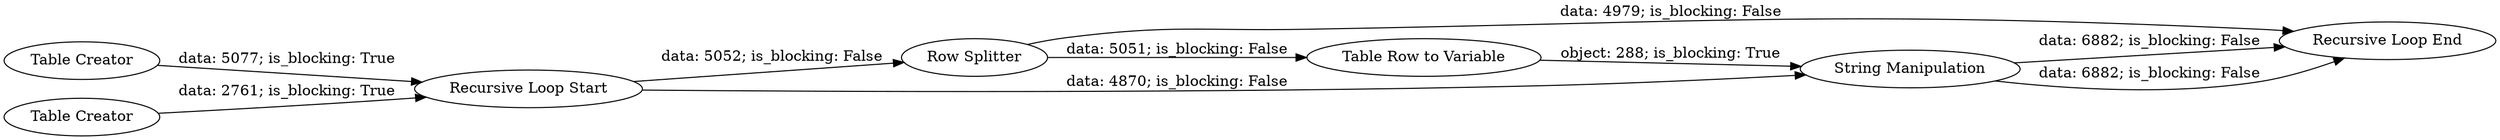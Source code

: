 digraph {
	"6868237252817114438_11" [label="Table Row to Variable"]
	"6868237252817114438_5" [label="Row Splitter"]
	"6868237252817114438_3" [label="Recursive Loop Start"]
	"6868237252817114438_10" [label="Recursive Loop End"]
	"6868237252817114438_4" [label="String Manipulation"]
	"6868237252817114438_1" [label="Table Creator"]
	"6868237252817114438_2" [label="Table Creator"]
	"6868237252817114438_2" -> "6868237252817114438_3" [label="data: 2761; is_blocking: True"]
	"6868237252817114438_5" -> "6868237252817114438_10" [label="data: 4979; is_blocking: False"]
	"6868237252817114438_3" -> "6868237252817114438_5" [label="data: 5052; is_blocking: False"]
	"6868237252817114438_11" -> "6868237252817114438_4" [label="object: 288; is_blocking: True"]
	"6868237252817114438_5" -> "6868237252817114438_11" [label="data: 5051; is_blocking: False"]
	"6868237252817114438_4" -> "6868237252817114438_10" [label="data: 6882; is_blocking: False"]
	"6868237252817114438_3" -> "6868237252817114438_4" [label="data: 4870; is_blocking: False"]
	"6868237252817114438_4" -> "6868237252817114438_10" [label="data: 6882; is_blocking: False"]
	"6868237252817114438_1" -> "6868237252817114438_3" [label="data: 5077; is_blocking: True"]
	rankdir=LR
}
